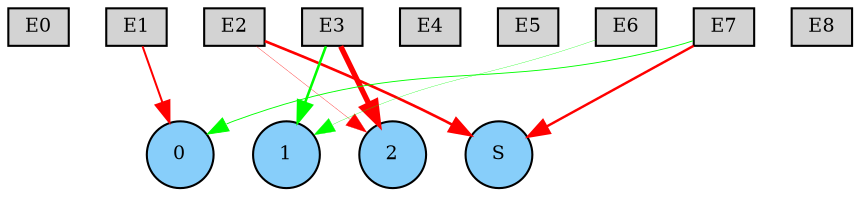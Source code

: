 digraph {
	node [fontsize=9 height=0.2 shape=circle width=0.2]
	subgraph inputs {
		node [shape=box style=filled]
		rank=source
		E0 [fillcolor=lightgray]
		E1 [fillcolor=lightgray]
		E0 -> E1 [style=invis]
		E2 [fillcolor=lightgray]
		E1 -> E2 [style=invis]
		E3 [fillcolor=lightgray]
		E2 -> E3 [style=invis]
		E4 [fillcolor=lightgray]
		E3 -> E4 [style=invis]
		E5 [fillcolor=lightgray]
		E4 -> E5 [style=invis]
		E6 [fillcolor=lightgray]
		E5 -> E6 [style=invis]
		E7 [fillcolor=lightgray]
		E6 -> E7 [style=invis]
		E8 [fillcolor=lightgray]
		E7 -> E8 [style=invis]
	}
	subgraph outputs {
		node [style=filled]
		rank=sink
		0 [fillcolor=lightskyblue fontsize=9 height=0.2 shape=circle width=0.2]
		1 [fillcolor=lightskyblue fontsize=9 height=0.2 shape=circle width=0.2]
		0 -> 1 [style=invis]
		2 [fillcolor=lightskyblue fontsize=9 height=0.2 shape=circle width=0.2]
		1 -> 2 [style=invis]
		S [fillcolor=lightskyblue fontsize=9 height=0.2 shape=circle width=0.2]
		2 -> S [style=invis]
	}
	E3 -> 2 [color=red penwidth=2.6009900857020556 style=solid]
	E3 -> 1 [color=green penwidth=1.223790740357313 style=solid]
	E2 -> S [color=red penwidth=1.2730933490345084 style=solid]
	E1 -> 0 [color=red penwidth=0.9546380072078964 style=solid]
	E7 -> S [color=red penwidth=1.1668409976328773 style=solid]
	E7 -> 0 [color=green penwidth=0.43761963569356843 style=solid]
	E2 -> 2 [color=red penwidth=0.16125304242112642 style=solid]
	E6 -> 1 [color=green penwidth=0.15212951334334063 style=solid]
}
